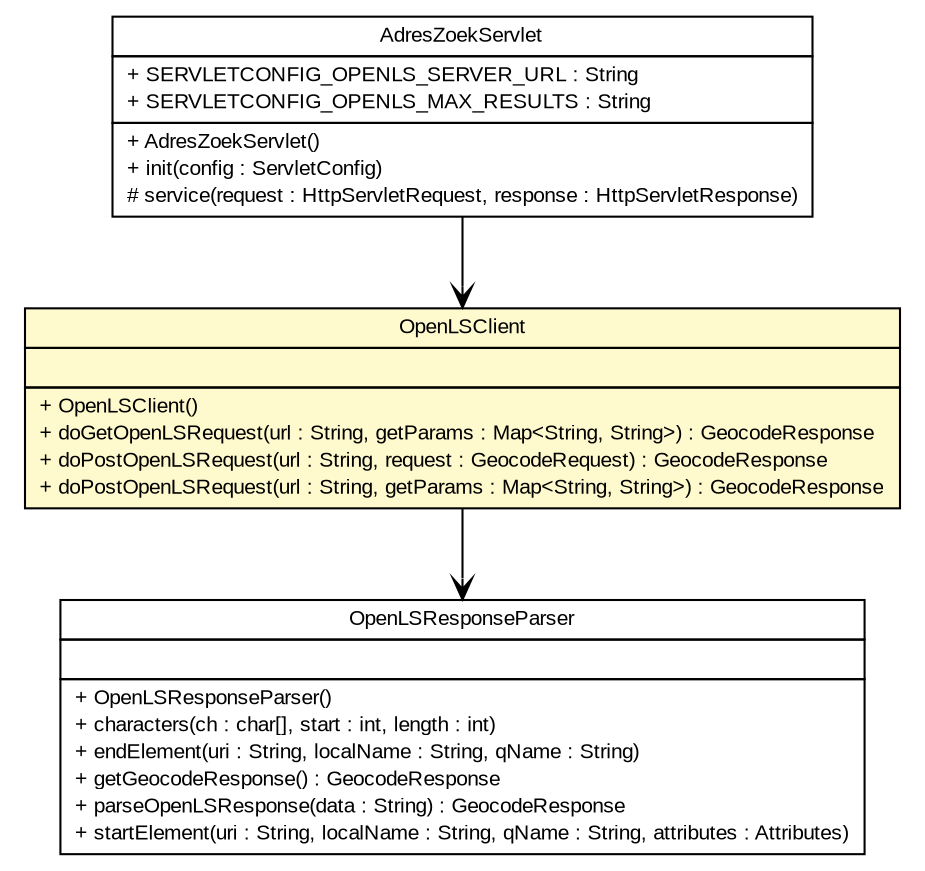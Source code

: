 #!/usr/local/bin/dot
#
# Class diagram 
# Generated by UMLGraph version R5_6 (http://www.umlgraph.org/)
#

digraph G {
	edge [fontname="arial",fontsize=10,labelfontname="arial",labelfontsize=10];
	node [fontname="arial",fontsize=10,shape=plaintext];
	nodesep=0.25;
	ranksep=0.5;
	// nl.mineleni.cbsviewer.servlet.gazetteer.AdresZoekServlet
	c1743 [label=<<table title="nl.mineleni.cbsviewer.servlet.gazetteer.AdresZoekServlet" border="0" cellborder="1" cellspacing="0" cellpadding="2" port="p" href="../AdresZoekServlet.html">
		<tr><td><table border="0" cellspacing="0" cellpadding="1">
<tr><td align="center" balign="center"> AdresZoekServlet </td></tr>
		</table></td></tr>
		<tr><td><table border="0" cellspacing="0" cellpadding="1">
<tr><td align="left" balign="left"> + SERVLETCONFIG_OPENLS_SERVER_URL : String </td></tr>
<tr><td align="left" balign="left"> + SERVLETCONFIG_OPENLS_MAX_RESULTS : String </td></tr>
		</table></td></tr>
		<tr><td><table border="0" cellspacing="0" cellpadding="1">
<tr><td align="left" balign="left"> + AdresZoekServlet() </td></tr>
<tr><td align="left" balign="left"> + init(config : ServletConfig) </td></tr>
<tr><td align="left" balign="left"> # service(request : HttpServletRequest, response : HttpServletResponse) </td></tr>
		</table></td></tr>
		</table>>, URL="../AdresZoekServlet.html", fontname="arial", fontcolor="black", fontsize=10.0];
	// nl.mineleni.cbsviewer.servlet.gazetteer.lusclient.OpenLSClient
	c1746 [label=<<table title="nl.mineleni.cbsviewer.servlet.gazetteer.lusclient.OpenLSClient" border="0" cellborder="1" cellspacing="0" cellpadding="2" port="p" bgcolor="lemonChiffon" href="./OpenLSClient.html">
		<tr><td><table border="0" cellspacing="0" cellpadding="1">
<tr><td align="center" balign="center"> OpenLSClient </td></tr>
		</table></td></tr>
		<tr><td><table border="0" cellspacing="0" cellpadding="1">
<tr><td align="left" balign="left">  </td></tr>
		</table></td></tr>
		<tr><td><table border="0" cellspacing="0" cellpadding="1">
<tr><td align="left" balign="left"> + OpenLSClient() </td></tr>
<tr><td align="left" balign="left"> + doGetOpenLSRequest(url : String, getParams : Map&lt;String, String&gt;) : GeocodeResponse </td></tr>
<tr><td align="left" balign="left"> + doPostOpenLSRequest(url : String, request : GeocodeRequest) : GeocodeResponse </td></tr>
<tr><td align="left" balign="left"> + doPostOpenLSRequest(url : String, getParams : Map&lt;String, String&gt;) : GeocodeResponse </td></tr>
		</table></td></tr>
		</table>>, URL="./OpenLSClient.html", fontname="arial", fontcolor="black", fontsize=10.0];
	// nl.mineleni.openls.parser.OpenLSResponseParser
	c1778 [label=<<table title="nl.mineleni.openls.parser.OpenLSResponseParser" border="0" cellborder="1" cellspacing="0" cellpadding="2" port="p" href="../../../../openls/parser/OpenLSResponseParser.html">
		<tr><td><table border="0" cellspacing="0" cellpadding="1">
<tr><td align="center" balign="center"> OpenLSResponseParser </td></tr>
		</table></td></tr>
		<tr><td><table border="0" cellspacing="0" cellpadding="1">
<tr><td align="left" balign="left">  </td></tr>
		</table></td></tr>
		<tr><td><table border="0" cellspacing="0" cellpadding="1">
<tr><td align="left" balign="left"> + OpenLSResponseParser() </td></tr>
<tr><td align="left" balign="left"> + characters(ch : char[], start : int, length : int) </td></tr>
<tr><td align="left" balign="left"> + endElement(uri : String, localName : String, qName : String) </td></tr>
<tr><td align="left" balign="left"> + getGeocodeResponse() : GeocodeResponse </td></tr>
<tr><td align="left" balign="left"> + parseOpenLSResponse(data : String) : GeocodeResponse </td></tr>
<tr><td align="left" balign="left"> + startElement(uri : String, localName : String, qName : String, attributes : Attributes) </td></tr>
		</table></td></tr>
		</table>>, URL="../../../../openls/parser/OpenLSResponseParser.html", fontname="arial", fontcolor="black", fontsize=10.0];
	// nl.mineleni.cbsviewer.servlet.gazetteer.AdresZoekServlet NAVASSOC nl.mineleni.cbsviewer.servlet.gazetteer.lusclient.OpenLSClient
	c1743:p -> c1746:p [taillabel="", label="", headlabel="", fontname="arial", fontcolor="black", fontsize=10.0, color="black", arrowhead=open];
	// nl.mineleni.cbsviewer.servlet.gazetteer.lusclient.OpenLSClient NAVASSOC nl.mineleni.openls.parser.OpenLSResponseParser
	c1746:p -> c1778:p [taillabel="", label="", headlabel="", fontname="arial", fontcolor="black", fontsize=10.0, color="black", arrowhead=open];
}

